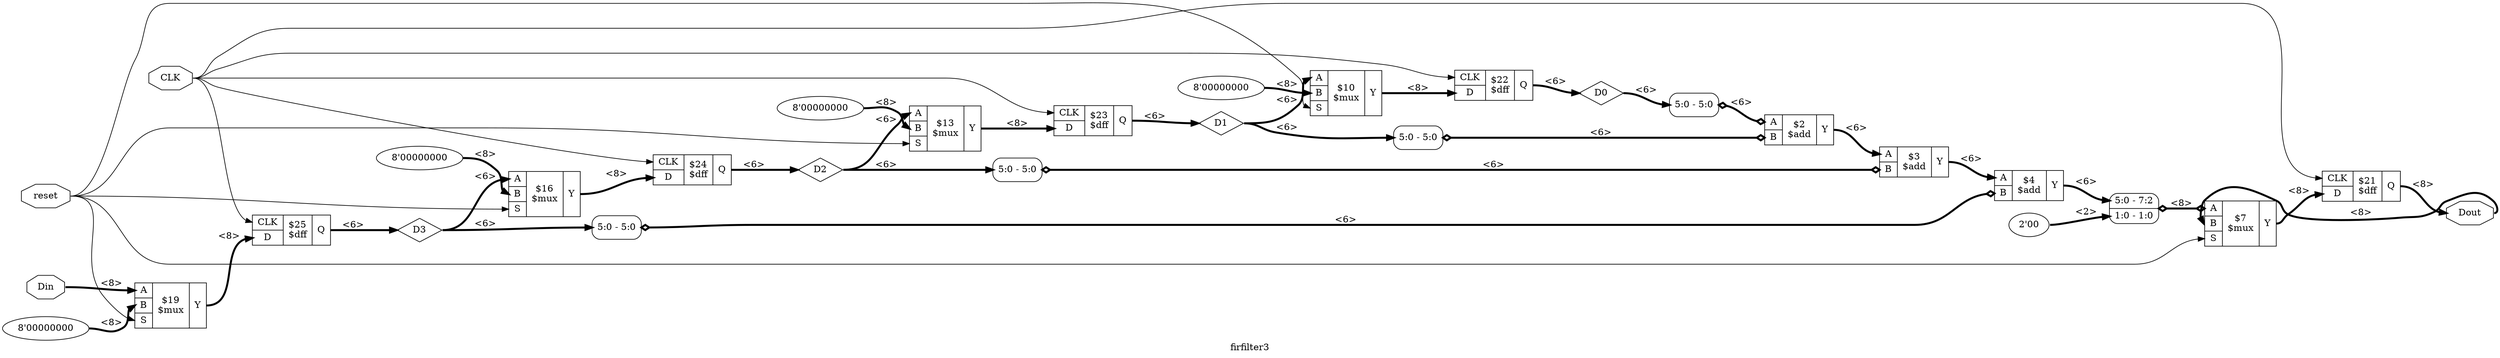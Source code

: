 digraph "firfilter3" {
label="firfilter3";
rankdir="LR";
remincross=true;
n10 [ shape=diamond, label="D3", color="black", fontcolor="black" ];
n11 [ shape=diamond, label="D2", color="black", fontcolor="black" ];
n12 [ shape=diamond, label="D1", color="black", fontcolor="black" ];
n13 [ shape=diamond, label="D0", color="black", fontcolor="black" ];
n14 [ shape=octagon, label="Dout", color="black", fontcolor="black" ];
n15 [ shape=octagon, label="Din", color="black", fontcolor="black" ];
n16 [ shape=octagon, label="reset", color="black", fontcolor="black" ];
n17 [ shape=octagon, label="CLK", color="black", fontcolor="black" ];
c20 [ shape=record, label="{{<p17> CLK|<p18> D}|$24\n$dff|{<p19> Q}}" ];
c21 [ shape=record, label="{{<p17> CLK|<p18> D}|$23\n$dff|{<p19> Q}}" ];
c22 [ shape=record, label="{{<p17> CLK|<p18> D}|$22\n$dff|{<p19> Q}}" ];
c23 [ shape=record, label="{{<p17> CLK|<p18> D}|$21\n$dff|{<p19> Q}}" ];
v0 [ label="8'00000000" ];
c28 [ shape=record, label="{{<p24> A|<p25> B|<p26> S}|$19\n$mux|{<p27> Y}}" ];
v1 [ label="8'00000000" ];
c29 [ shape=record, label="{{<p24> A|<p25> B|<p26> S}|$16\n$mux|{<p27> Y}}" ];
v2 [ label="8'00000000" ];
c30 [ shape=record, label="{{<p24> A|<p25> B|<p26> S}|$13\n$mux|{<p27> Y}}" ];
v3 [ label="8'00000000" ];
c31 [ shape=record, label="{{<p24> A|<p25> B|<p26> S}|$10\n$mux|{<p27> Y}}" ];
v5 [ label="2'00" ];
c32 [ shape=record, label="{{<p24> A|<p25> B|<p26> S}|$7\n$mux|{<p27> Y}}" ];
x4 [ shape=record, style=rounded, label="<s1> 5:0 - 7:2 |<s0> 1:0 - 1:0 " ];
x4:e -> c32:p24:w [arrowhead=odiamond, arrowtail=odiamond, dir=both, color="black", style="setlinewidth(3)", label="<8>"];
c33 [ shape=record, label="{{<p17> CLK|<p18> D}|$25\n$dff|{<p19> Q}}" ];
c34 [ shape=record, label="{{<p24> A|<p25> B}|$4\n$add|{<p27> Y}}" ];
x6 [ shape=record, style=rounded, label="<s0> 5:0 - 5:0 " ];
x6:e -> c34:p25:w [arrowhead=odiamond, arrowtail=odiamond, dir=both, color="black", style="setlinewidth(3)", label="<6>"];
c35 [ shape=record, label="{{<p24> A|<p25> B}|$3\n$add|{<p27> Y}}" ];
x7 [ shape=record, style=rounded, label="<s0> 5:0 - 5:0 " ];
x7:e -> c35:p25:w [arrowhead=odiamond, arrowtail=odiamond, dir=both, color="black", style="setlinewidth(3)", label="<6>"];
c36 [ shape=record, label="{{<p24> A|<p25> B}|$2\n$add|{<p27> Y}}" ];
x8 [ shape=record, style=rounded, label="<s0> 5:0 - 5:0 " ];
x8:e -> c36:p25:w [arrowhead=odiamond, arrowtail=odiamond, dir=both, color="black", style="setlinewidth(3)", label="<6>"];
x9 [ shape=record, style=rounded, label="<s0> 5:0 - 5:0 " ];
x9:e -> c36:p24:w [arrowhead=odiamond, arrowtail=odiamond, dir=both, color="black", style="setlinewidth(3)", label="<6>"];
c33:p19:e -> n10:w [color="black", style="setlinewidth(3)", label="<6>"];
n10:e -> c29:p24:w [color="black", style="setlinewidth(3)", label="<6>"];
n10:e -> x6:s0:w [color="black", style="setlinewidth(3)", label="<6>"];
c20:p19:e -> n11:w [color="black", style="setlinewidth(3)", label="<6>"];
n11:e -> c30:p24:w [color="black", style="setlinewidth(3)", label="<6>"];
n11:e -> x7:s0:w [color="black", style="setlinewidth(3)", label="<6>"];
c21:p19:e -> n12:w [color="black", style="setlinewidth(3)", label="<6>"];
n12:e -> c31:p24:w [color="black", style="setlinewidth(3)", label="<6>"];
n12:e -> x8:s0:w [color="black", style="setlinewidth(3)", label="<6>"];
c22:p19:e -> n13:w [color="black", style="setlinewidth(3)", label="<6>"];
n13:e -> x9:s0:w [color="black", style="setlinewidth(3)", label="<6>"];
c23:p19:e -> n14:w [color="black", style="setlinewidth(3)", label="<8>"];
n14:e -> c32:p25:w [color="black", style="setlinewidth(3)", label="<8>"];
n15:e -> c28:p24:w [color="black", style="setlinewidth(3)", label="<8>"];
n16:e -> c28:p26:w [color="black", label=""];
n16:e -> c29:p26:w [color="black", label=""];
n16:e -> c30:p26:w [color="black", label=""];
n16:e -> c31:p26:w [color="black", label=""];
n16:e -> c32:p26:w [color="black", label=""];
n17:e -> c20:p17:w [color="black", label=""];
n17:e -> c21:p17:w [color="black", label=""];
n17:e -> c22:p17:w [color="black", label=""];
n17:e -> c23:p17:w [color="black", label=""];
n17:e -> c33:p17:w [color="black", label=""];
c36:p27:e -> c35:p24:w [color="black", style="setlinewidth(3)", label="<6>"];
c34:p27:e -> x4:s1:w [color="black", style="setlinewidth(3)", label="<6>"];
c35:p27:e -> c34:p24:w [color="black", style="setlinewidth(3)", label="<6>"];
c28:p27:e -> c33:p18:w [color="black", style="setlinewidth(3)", label="<8>"];
c29:p27:e -> c20:p18:w [color="black", style="setlinewidth(3)", label="<8>"];
c30:p27:e -> c21:p18:w [color="black", style="setlinewidth(3)", label="<8>"];
c31:p27:e -> c22:p18:w [color="black", style="setlinewidth(3)", label="<8>"];
c32:p27:e -> c23:p18:w [color="black", style="setlinewidth(3)", label="<8>"];
v0:e -> c28:p25:w [color="black", style="setlinewidth(3)", label="<8>"];
v1:e -> c29:p25:w [color="black", style="setlinewidth(3)", label="<8>"];
v2:e -> c30:p25:w [color="black", style="setlinewidth(3)", label="<8>"];
v3:e -> c31:p25:w [color="black", style="setlinewidth(3)", label="<8>"];
v5:e -> x4:s0:w [color="black", style="setlinewidth(3)", label="<2>"];
}
